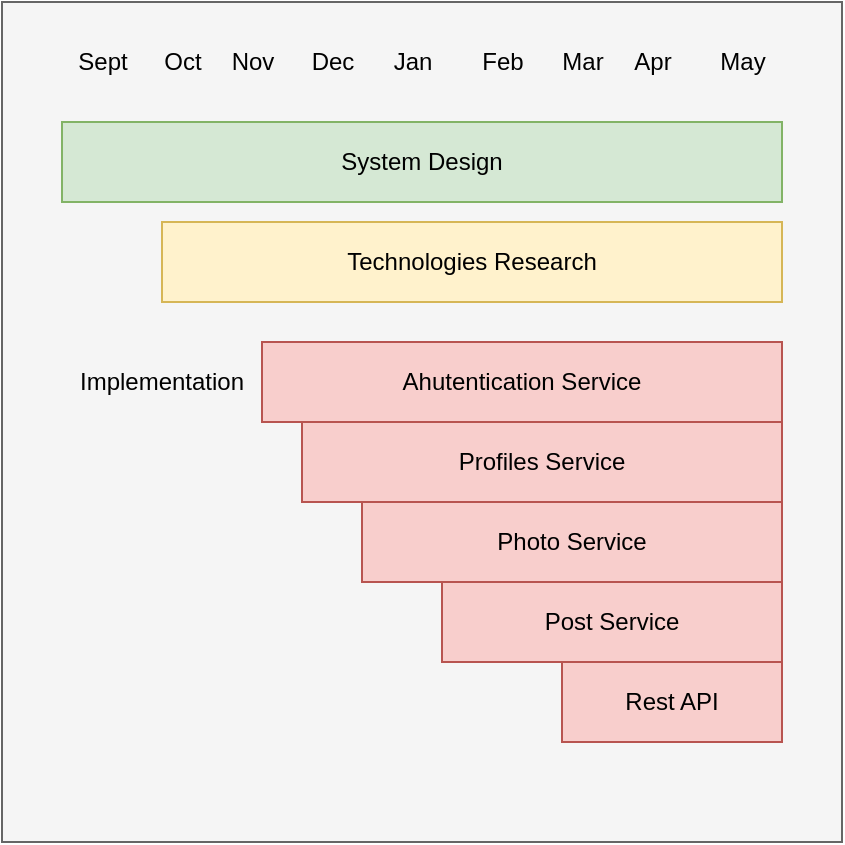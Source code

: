 <mxfile version="13.0.3" type="device"><diagram id="tp4iwD6RAU6mHUuxtELR" name="Page-1"><mxGraphModel dx="1422" dy="942" grid="1" gridSize="10" guides="1" tooltips="1" connect="1" arrows="1" fold="1" page="1" pageScale="1" pageWidth="850" pageHeight="1100" math="0" shadow="0"><root><mxCell id="0"/><mxCell id="1" parent="0"/><mxCell id="K901JrGndCnaGtNm4rGo-96" value="" style="rounded=0;whiteSpace=wrap;html=1;fillColor=#f5f5f5;strokeColor=#666666;fontColor=#333333;" vertex="1" parent="1"><mxGeometry x="130" y="190" width="420" height="420" as="geometry"/></mxCell><mxCell id="K901JrGndCnaGtNm4rGo-66" value="Sept" style="text;html=1;align=center;verticalAlign=middle;resizable=0;points=[];autosize=1;" vertex="1" parent="1"><mxGeometry x="160" y="210" width="40" height="20" as="geometry"/></mxCell><mxCell id="K901JrGndCnaGtNm4rGo-69" value="Oct" style="text;html=1;align=center;verticalAlign=middle;resizable=0;points=[];autosize=1;" vertex="1" parent="1"><mxGeometry x="205" y="210" width="30" height="20" as="geometry"/></mxCell><mxCell id="K901JrGndCnaGtNm4rGo-70" value="Nov" style="text;html=1;align=center;verticalAlign=middle;resizable=0;points=[];autosize=1;" vertex="1" parent="1"><mxGeometry x="235" y="210" width="40" height="20" as="geometry"/></mxCell><mxCell id="K901JrGndCnaGtNm4rGo-71" value="Dec" style="text;html=1;align=center;verticalAlign=middle;resizable=0;points=[];autosize=1;" vertex="1" parent="1"><mxGeometry x="275" y="210" width="40" height="20" as="geometry"/></mxCell><mxCell id="K901JrGndCnaGtNm4rGo-72" value="Jan" style="text;html=1;align=center;verticalAlign=middle;resizable=0;points=[];autosize=1;" vertex="1" parent="1"><mxGeometry x="320" y="210" width="30" height="20" as="geometry"/></mxCell><mxCell id="K901JrGndCnaGtNm4rGo-73" value="Feb&lt;br&gt;" style="text;html=1;align=center;verticalAlign=middle;resizable=0;points=[];autosize=1;" vertex="1" parent="1"><mxGeometry x="360" y="210" width="40" height="20" as="geometry"/></mxCell><mxCell id="K901JrGndCnaGtNm4rGo-76" value="Mar" style="text;html=1;align=center;verticalAlign=middle;resizable=0;points=[];autosize=1;" vertex="1" parent="1"><mxGeometry x="400" y="210" width="40" height="20" as="geometry"/></mxCell><mxCell id="K901JrGndCnaGtNm4rGo-77" value="Apr" style="text;html=1;align=center;verticalAlign=middle;resizable=0;points=[];autosize=1;" vertex="1" parent="1"><mxGeometry x="440" y="210" width="30" height="20" as="geometry"/></mxCell><mxCell id="K901JrGndCnaGtNm4rGo-78" value="May" style="text;html=1;align=center;verticalAlign=middle;resizable=0;points=[];autosize=1;" vertex="1" parent="1"><mxGeometry x="480" y="210" width="40" height="20" as="geometry"/></mxCell><mxCell id="K901JrGndCnaGtNm4rGo-79" value="System Design" style="rounded=0;whiteSpace=wrap;html=1;fillColor=#d5e8d4;strokeColor=#82b366;" vertex="1" parent="1"><mxGeometry x="160" y="250" width="360" height="40" as="geometry"/></mxCell><mxCell id="K901JrGndCnaGtNm4rGo-81" value="Technologies Research" style="rounded=0;whiteSpace=wrap;html=1;fillColor=#fff2cc;strokeColor=#d6b656;" vertex="1" parent="1"><mxGeometry x="210" y="300" width="310" height="40" as="geometry"/></mxCell><mxCell id="K901JrGndCnaGtNm4rGo-82" value="Ahutentication Service" style="rounded=0;whiteSpace=wrap;html=1;fillColor=#f8cecc;strokeColor=#b85450;" vertex="1" parent="1"><mxGeometry x="260" y="360" width="260" height="40" as="geometry"/></mxCell><mxCell id="K901JrGndCnaGtNm4rGo-84" value="Profiles Service" style="rounded=0;whiteSpace=wrap;html=1;fillColor=#f8cecc;strokeColor=#b85450;" vertex="1" parent="1"><mxGeometry x="280" y="400" width="240" height="40" as="geometry"/></mxCell><mxCell id="K901JrGndCnaGtNm4rGo-85" value="Photo Service" style="rounded=0;whiteSpace=wrap;html=1;fillColor=#f8cecc;strokeColor=#b85450;" vertex="1" parent="1"><mxGeometry x="310" y="440" width="210" height="40" as="geometry"/></mxCell><mxCell id="K901JrGndCnaGtNm4rGo-86" value="Post Service" style="rounded=0;whiteSpace=wrap;html=1;fillColor=#f8cecc;strokeColor=#b85450;" vertex="1" parent="1"><mxGeometry x="350" y="480" width="170" height="40" as="geometry"/></mxCell><mxCell id="K901JrGndCnaGtNm4rGo-89" value="Rest API" style="rounded=0;whiteSpace=wrap;html=1;fillColor=#f8cecc;strokeColor=#b85450;" vertex="1" parent="1"><mxGeometry x="410" y="520" width="110" height="40" as="geometry"/></mxCell><mxCell id="K901JrGndCnaGtNm4rGo-95" value="Implementation&lt;br&gt;" style="text;html=1;strokeColor=none;fillColor=none;align=center;verticalAlign=middle;whiteSpace=wrap;rounded=0;" vertex="1" parent="1"><mxGeometry x="190" y="370" width="40" height="20" as="geometry"/></mxCell></root></mxGraphModel></diagram></mxfile>